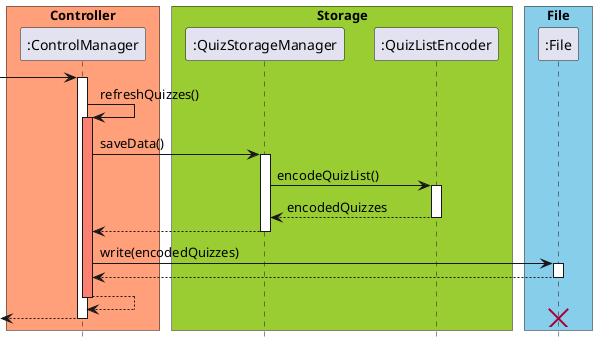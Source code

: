 @startuml

skinparam ParticipantPadding 10
skinparam BoxPadding 5
hide footbox

box "Controller" #LightSalmon
participant ":ControlManager"
end box

box "Storage" #YellowGreen
participant ":QuizStorageManager"
participant ":QuizListEncoder"
end box

box "File" #skyblue
participant ":File"
end box

-> ":ControlManager"
activate ":ControlManager"
":ControlManager" -> ":ControlManager" : refreshQuizzes()
activate ":ControlManager" #salmon
":ControlManager" -> ":QuizStorageManager" : saveData()
activate ":QuizStorageManager"
":QuizStorageManager" -> ":QuizListEncoder" : encodeQuizList()
activate ":QuizListEncoder"
":QuizListEncoder" --> ":QuizStorageManager" : encodedQuizzes
deactivate ":QuizListEncoder"
":QuizStorageManager" --> ":ControlManager"
deactivate ":QuizStorageManager"
":ControlManager" -> ":File" : write(encodedQuizzes)
activate ":File"
":File" --> ":ControlManager"
deactivate ":File"
":ControlManager" --> ":ControlManager"
deactivate ":ControlManager"
<-- ":ControlManager"
deactivate ":ControlManager"
destroy ":File"

@enduml
